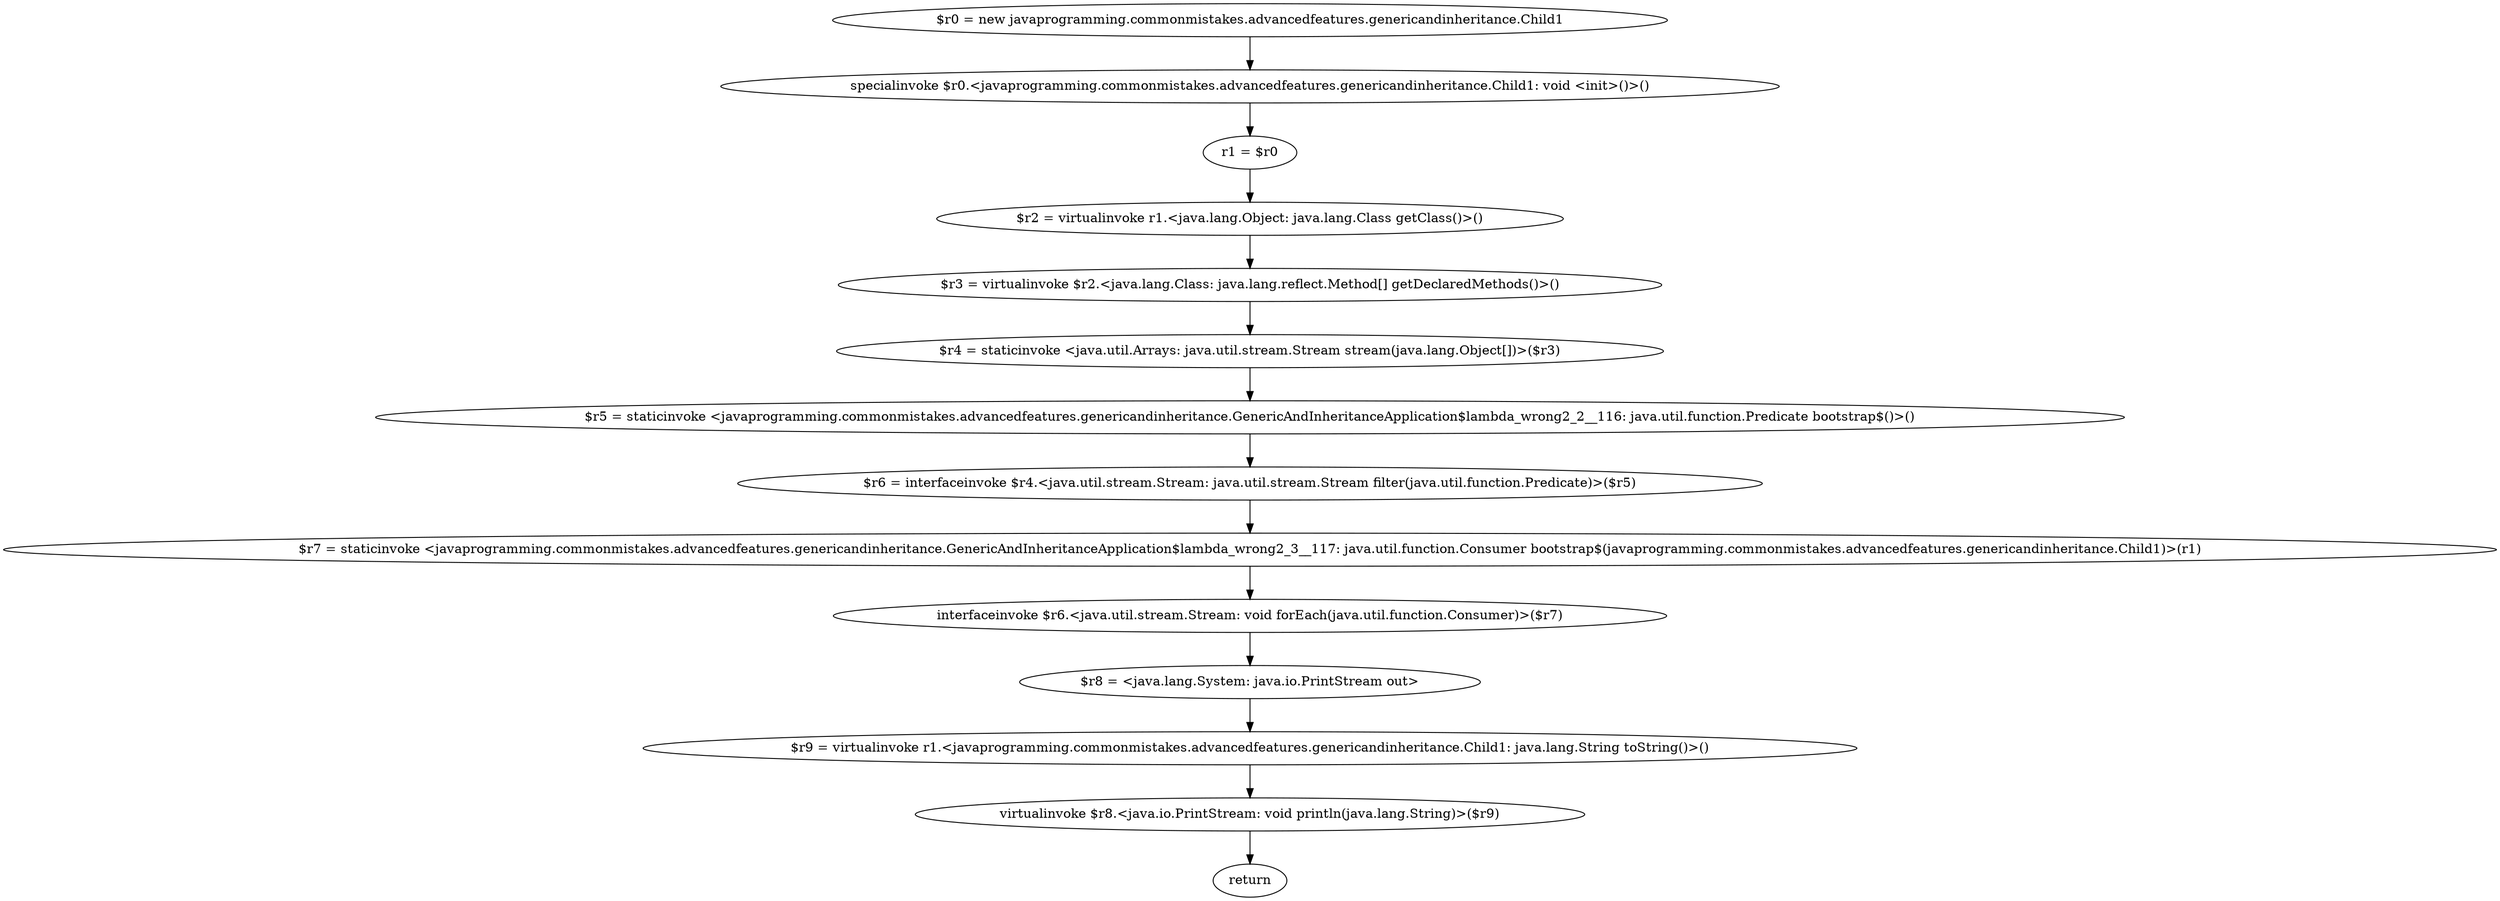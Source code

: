 digraph "unitGraph" {
    "$r0 = new javaprogramming.commonmistakes.advancedfeatures.genericandinheritance.Child1"
    "specialinvoke $r0.<javaprogramming.commonmistakes.advancedfeatures.genericandinheritance.Child1: void <init>()>()"
    "r1 = $r0"
    "$r2 = virtualinvoke r1.<java.lang.Object: java.lang.Class getClass()>()"
    "$r3 = virtualinvoke $r2.<java.lang.Class: java.lang.reflect.Method[] getDeclaredMethods()>()"
    "$r4 = staticinvoke <java.util.Arrays: java.util.stream.Stream stream(java.lang.Object[])>($r3)"
    "$r5 = staticinvoke <javaprogramming.commonmistakes.advancedfeatures.genericandinheritance.GenericAndInheritanceApplication$lambda_wrong2_2__116: java.util.function.Predicate bootstrap$()>()"
    "$r6 = interfaceinvoke $r4.<java.util.stream.Stream: java.util.stream.Stream filter(java.util.function.Predicate)>($r5)"
    "$r7 = staticinvoke <javaprogramming.commonmistakes.advancedfeatures.genericandinheritance.GenericAndInheritanceApplication$lambda_wrong2_3__117: java.util.function.Consumer bootstrap$(javaprogramming.commonmistakes.advancedfeatures.genericandinheritance.Child1)>(r1)"
    "interfaceinvoke $r6.<java.util.stream.Stream: void forEach(java.util.function.Consumer)>($r7)"
    "$r8 = <java.lang.System: java.io.PrintStream out>"
    "$r9 = virtualinvoke r1.<javaprogramming.commonmistakes.advancedfeatures.genericandinheritance.Child1: java.lang.String toString()>()"
    "virtualinvoke $r8.<java.io.PrintStream: void println(java.lang.String)>($r9)"
    "return"
    "$r0 = new javaprogramming.commonmistakes.advancedfeatures.genericandinheritance.Child1"->"specialinvoke $r0.<javaprogramming.commonmistakes.advancedfeatures.genericandinheritance.Child1: void <init>()>()";
    "specialinvoke $r0.<javaprogramming.commonmistakes.advancedfeatures.genericandinheritance.Child1: void <init>()>()"->"r1 = $r0";
    "r1 = $r0"->"$r2 = virtualinvoke r1.<java.lang.Object: java.lang.Class getClass()>()";
    "$r2 = virtualinvoke r1.<java.lang.Object: java.lang.Class getClass()>()"->"$r3 = virtualinvoke $r2.<java.lang.Class: java.lang.reflect.Method[] getDeclaredMethods()>()";
    "$r3 = virtualinvoke $r2.<java.lang.Class: java.lang.reflect.Method[] getDeclaredMethods()>()"->"$r4 = staticinvoke <java.util.Arrays: java.util.stream.Stream stream(java.lang.Object[])>($r3)";
    "$r4 = staticinvoke <java.util.Arrays: java.util.stream.Stream stream(java.lang.Object[])>($r3)"->"$r5 = staticinvoke <javaprogramming.commonmistakes.advancedfeatures.genericandinheritance.GenericAndInheritanceApplication$lambda_wrong2_2__116: java.util.function.Predicate bootstrap$()>()";
    "$r5 = staticinvoke <javaprogramming.commonmistakes.advancedfeatures.genericandinheritance.GenericAndInheritanceApplication$lambda_wrong2_2__116: java.util.function.Predicate bootstrap$()>()"->"$r6 = interfaceinvoke $r4.<java.util.stream.Stream: java.util.stream.Stream filter(java.util.function.Predicate)>($r5)";
    "$r6 = interfaceinvoke $r4.<java.util.stream.Stream: java.util.stream.Stream filter(java.util.function.Predicate)>($r5)"->"$r7 = staticinvoke <javaprogramming.commonmistakes.advancedfeatures.genericandinheritance.GenericAndInheritanceApplication$lambda_wrong2_3__117: java.util.function.Consumer bootstrap$(javaprogramming.commonmistakes.advancedfeatures.genericandinheritance.Child1)>(r1)";
    "$r7 = staticinvoke <javaprogramming.commonmistakes.advancedfeatures.genericandinheritance.GenericAndInheritanceApplication$lambda_wrong2_3__117: java.util.function.Consumer bootstrap$(javaprogramming.commonmistakes.advancedfeatures.genericandinheritance.Child1)>(r1)"->"interfaceinvoke $r6.<java.util.stream.Stream: void forEach(java.util.function.Consumer)>($r7)";
    "interfaceinvoke $r6.<java.util.stream.Stream: void forEach(java.util.function.Consumer)>($r7)"->"$r8 = <java.lang.System: java.io.PrintStream out>";
    "$r8 = <java.lang.System: java.io.PrintStream out>"->"$r9 = virtualinvoke r1.<javaprogramming.commonmistakes.advancedfeatures.genericandinheritance.Child1: java.lang.String toString()>()";
    "$r9 = virtualinvoke r1.<javaprogramming.commonmistakes.advancedfeatures.genericandinheritance.Child1: java.lang.String toString()>()"->"virtualinvoke $r8.<java.io.PrintStream: void println(java.lang.String)>($r9)";
    "virtualinvoke $r8.<java.io.PrintStream: void println(java.lang.String)>($r9)"->"return";
}
